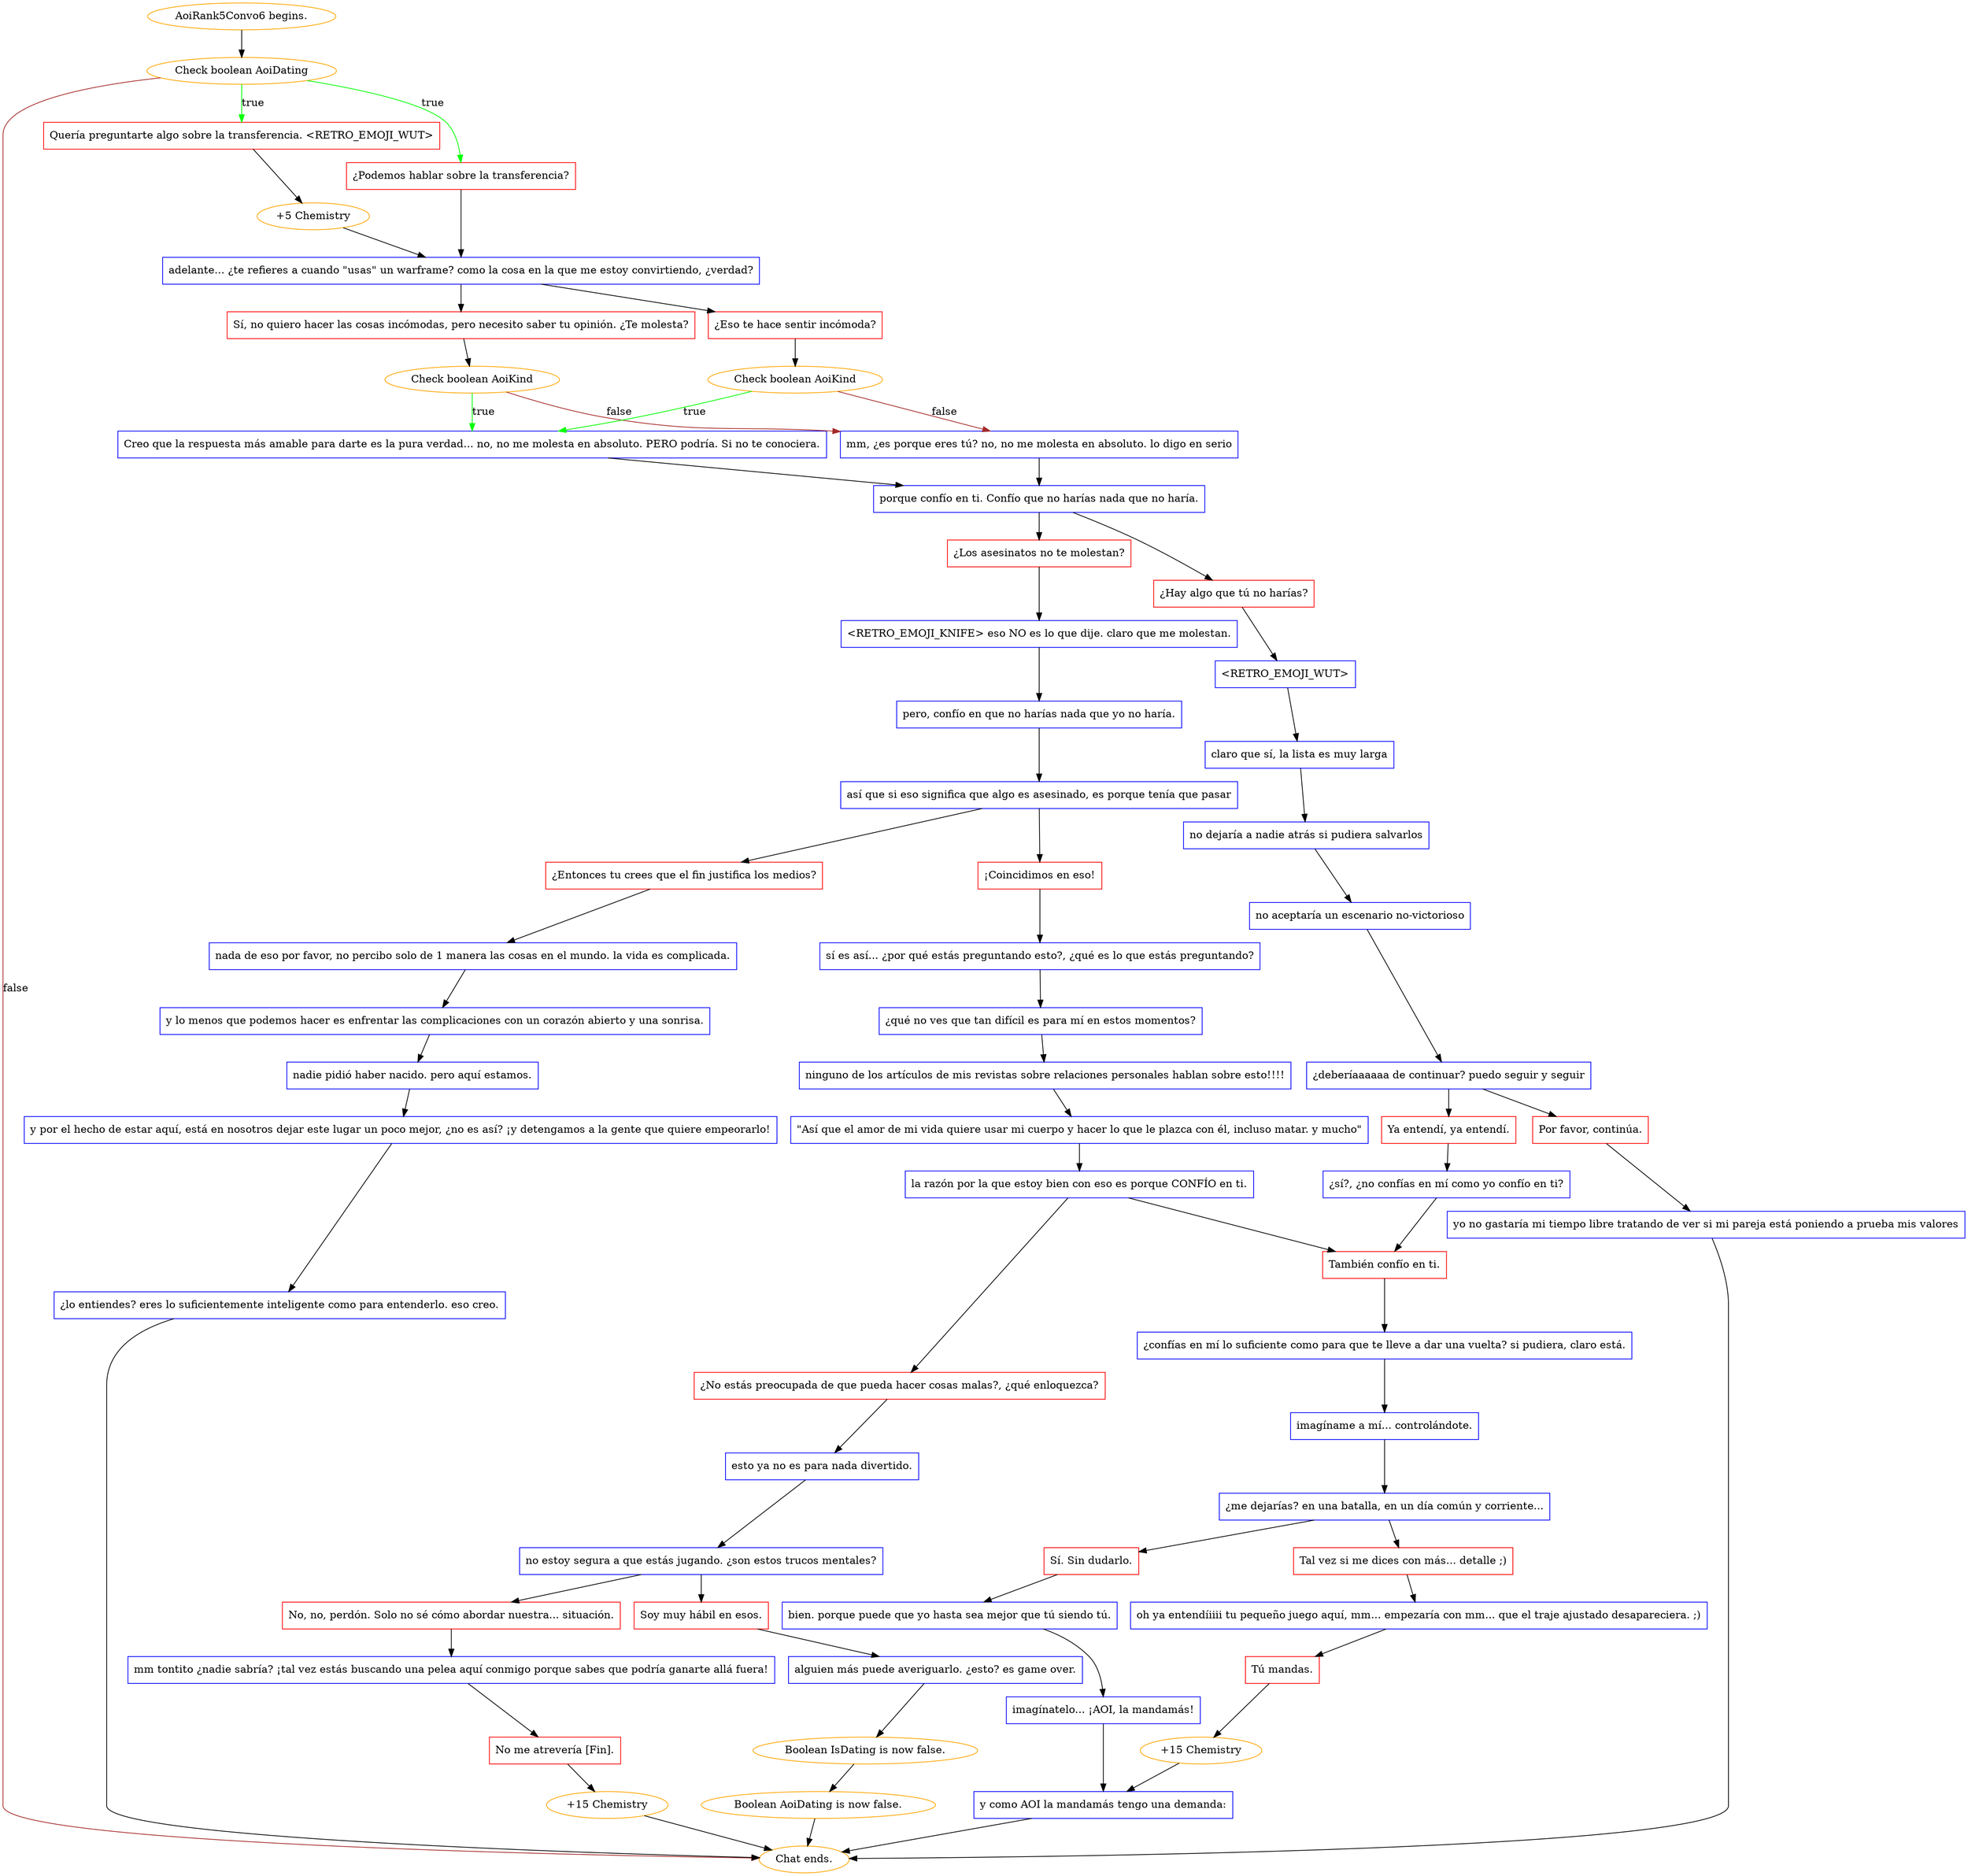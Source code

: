 digraph {
	"AoiRank5Convo6 begins." [color=orange];
		"AoiRank5Convo6 begins." -> j1576330456;
	j1576330456 [label="Check boolean AoiDating",color=orange];
		j1576330456 -> j2114652423 [label=true,color=green];
		j1576330456 -> j2816702313 [label=true,color=green];
		j1576330456 -> "Chat ends." [label=false,color=brown];
	j2114652423 [label="Quería preguntarte algo sobre la transferencia. <RETRO_EMOJI_WUT>",shape=box,color=red];
		j2114652423 -> j2228730687;
	j2816702313 [label="¿Podemos hablar sobre la transferencia?",shape=box,color=red];
		j2816702313 -> j2251560490;
	"Chat ends." [color=orange];
	j2228730687 [label="+5 Chemistry",color=orange];
		j2228730687 -> j2251560490;
	j2251560490 [label="adelante... ¿te refieres a cuando \"usas\" un warframe? como la cosa en la que me estoy convirtiendo, ¿verdad?",shape=box,color=blue];
		j2251560490 -> j1029446390;
		j2251560490 -> j405117309;
	j1029446390 [label="Sí, no quiero hacer las cosas incómodas, pero necesito saber tu opinión. ¿Te molesta?",shape=box,color=red];
		j1029446390 -> j171151490;
	j405117309 [label="¿Eso te hace sentir incómoda?",shape=box,color=red];
		j405117309 -> j876495451;
	j171151490 [label="Check boolean AoiKind",color=orange];
		j171151490 -> j2035338855 [label=true,color=green];
		j171151490 -> j2173540839 [label=false,color=brown];
	j876495451 [label="Check boolean AoiKind",color=orange];
		j876495451 -> j2035338855 [label=true,color=green];
		j876495451 -> j2173540839 [label=false,color=brown];
	j2035338855 [label="Creo que la respuesta más amable para darte es la pura verdad... no, no me molesta en absoluto. PERO podría. Si no te conociera.",shape=box,color=blue];
		j2035338855 -> j922259480;
	j2173540839 [label="mm, ¿es porque eres tú? no, no me molesta en absoluto. lo digo en serio",shape=box,color=blue];
		j2173540839 -> j922259480;
	j922259480 [label="porque confío en ti. Confío que no harías nada que no haría.",shape=box,color=blue];
		j922259480 -> j4152422464;
		j922259480 -> j2960850035;
	j4152422464 [label="¿Hay algo que tú no harías?",shape=box,color=red];
		j4152422464 -> j1397761690;
	j2960850035 [label="¿Los asesinatos no te molestan?",shape=box,color=red];
		j2960850035 -> j3550206610;
	j1397761690 [label="<RETRO_EMOJI_WUT>",shape=box,color=blue];
		j1397761690 -> j4039857043;
	j3550206610 [label="<RETRO_EMOJI_KNIFE> eso NO es lo que dije. claro que me molestan.",shape=box,color=blue];
		j3550206610 -> j2372012941;
	j4039857043 [label="claro que sí, la lista es muy larga",shape=box,color=blue];
		j4039857043 -> j632985889;
	j2372012941 [label="pero, confío en que no harías nada que yo no haría.",shape=box,color=blue];
		j2372012941 -> j3190290147;
	j632985889 [label="no dejaría a nadie atrás si pudiera salvarlos",shape=box,color=blue];
		j632985889 -> j1678763328;
	j3190290147 [label="así que si eso significa que algo es asesinado, es porque tenía que pasar",shape=box,color=blue];
		j3190290147 -> j955148860;
		j3190290147 -> j3222131014;
	j1678763328 [label="no aceptaría un escenario no-victorioso",shape=box,color=blue];
		j1678763328 -> j3590208192;
	j955148860 [label="¿Entonces tu crees que el fin justifica los medios?",shape=box,color=red];
		j955148860 -> j1857200124;
	j3222131014 [label="¡Coincidimos en eso!",shape=box,color=red];
		j3222131014 -> j1040610034;
	j3590208192 [label="¿deberíaaaaaa de continuar? puedo seguir y seguir",shape=box,color=blue];
		j3590208192 -> j2771730511;
		j3590208192 -> j2018155975;
	j1857200124 [label="nada de eso por favor, no percibo solo de 1 manera las cosas en el mundo. la vida es complicada.",shape=box,color=blue];
		j1857200124 -> j2045975271;
	j1040610034 [label="sí es así... ¿por qué estás preguntando esto?, ¿qué es lo que estás preguntando?",shape=box,color=blue];
		j1040610034 -> j4178939469;
	j2771730511 [label="Por favor, continúa.",shape=box,color=red];
		j2771730511 -> j3381713884;
	j2018155975 [label="Ya entendí, ya entendí.",shape=box,color=red];
		j2018155975 -> j1260224039;
	j2045975271 [label="y lo menos que podemos hacer es enfrentar las complicaciones con un corazón abierto y una sonrisa.",shape=box,color=blue];
		j2045975271 -> j136149212;
	j4178939469 [label="¿qué no ves que tan difícil es para mí en estos momentos?",shape=box,color=blue];
		j4178939469 -> j1115029844;
	j3381713884 [label="yo no gastaría mi tiempo libre tratando de ver si mi pareja está poniendo a prueba mis valores",shape=box,color=blue];
		j3381713884 -> "Chat ends.";
	j1260224039 [label="¿sí?, ¿no confías en mí como yo confío en ti?",shape=box,color=blue];
		j1260224039 -> j2205034443;
	j136149212 [label="nadie pidió haber nacido. pero aquí estamos.",shape=box,color=blue];
		j136149212 -> j3573706185;
	j1115029844 [label="ninguno de los artículos de mis revistas sobre relaciones personales hablan sobre esto!!!!",shape=box,color=blue];
		j1115029844 -> j2721634568;
	j2205034443 [label="También confío en ti.",shape=box,color=red];
		j2205034443 -> j1709085549;
	j3573706185 [label="y por el hecho de estar aquí, está en nosotros dejar este lugar un poco mejor, ¿no es así? ¡y detengamos a la gente que quiere empeorarlo!",shape=box,color=blue];
		j3573706185 -> j1690458037;
	j2721634568 [label="\"Así que el amor de mi vida quiere usar mi cuerpo y hacer lo que le plazca con él, incluso matar. y mucho\"",shape=box,color=blue];
		j2721634568 -> j459525929;
	j1709085549 [label="¿confías en mí lo suficiente como para que te lleve a dar una vuelta? si pudiera, claro está.",shape=box,color=blue];
		j1709085549 -> j2510575221;
	j1690458037 [label="¿lo entiendes? eres lo suficientemente inteligente como para entenderlo. eso creo.",shape=box,color=blue];
		j1690458037 -> "Chat ends.";
	j459525929 [label="la razón por la que estoy bien con eso es porque CONFÍO en ti.",shape=box,color=blue];
		j459525929 -> j2205034443;
		j459525929 -> j502162112;
	j2510575221 [label="imagíname a mí... controlándote.",shape=box,color=blue];
		j2510575221 -> j1825374764;
	j502162112 [label="¿No estás preocupada de que pueda hacer cosas malas?, ¿qué enloquezca?",shape=box,color=red];
		j502162112 -> j1699230809;
	j1825374764 [label="¿me dejarías? en una batalla, en un día común y corriente...",shape=box,color=blue];
		j1825374764 -> j1492991371;
		j1825374764 -> j3782576959;
	j1699230809 [label="esto ya no es para nada divertido.",shape=box,color=blue];
		j1699230809 -> j3793908301;
	j1492991371 [label="Tal vez si me dices con más... detalle ;)",shape=box,color=red];
		j1492991371 -> j3093019240;
	j3782576959 [label="Sí. Sin dudarlo.",shape=box,color=red];
		j3782576959 -> j1536750003;
	j3793908301 [label="no estoy segura a que estás jugando. ¿son estos trucos mentales?",shape=box,color=blue];
		j3793908301 -> j2163529763;
		j3793908301 -> j11015729;
	j3093019240 [label="oh ya entendíiiii tu pequeño juego aquí, mm... empezaría con mm... que el traje ajustado desapareciera. ;)",shape=box,color=blue];
		j3093019240 -> j3958787136;
	j1536750003 [label="bien. porque puede que yo hasta sea mejor que tú siendo tú.",shape=box,color=blue];
		j1536750003 -> j920454010;
	j2163529763 [label="Soy muy hábil en esos.",shape=box,color=red];
		j2163529763 -> j3320143478;
	j11015729 [label="No, no, perdón. Solo no sé cómo abordar nuestra... situación.",shape=box,color=red];
		j11015729 -> j738998947;
	j3958787136 [label="Tú mandas.",shape=box,color=red];
		j3958787136 -> j2415416995;
	j920454010 [label="imagínatelo... ¡AOI, la mandamás!",shape=box,color=blue];
		j920454010 -> j1931090979;
	j3320143478 [label="alguien más puede averiguarlo. ¿esto? es game over.",shape=box,color=blue];
		j3320143478 -> j2209722290;
	j738998947 [label="mm tontito ¿nadie sabría? ¡tal vez estás buscando una pelea aquí conmigo porque sabes que podría ganarte allá fuera!",shape=box,color=blue];
		j738998947 -> j524930035;
	j2415416995 [label="+15 Chemistry",color=orange];
		j2415416995 -> j1931090979;
	j1931090979 [label="y como AOI la mandamás tengo una demanda:",shape=box,color=blue];
		j1931090979 -> "Chat ends.";
	j2209722290 [label="Boolean IsDating is now false.",color=orange];
		j2209722290 -> j1296492913;
	j524930035 [label="No me atrevería [Fin].",shape=box,color=red];
		j524930035 -> j374273682;
	j1296492913 [label="Boolean AoiDating is now false.",color=orange];
		j1296492913 -> "Chat ends.";
	j374273682 [label="+15 Chemistry",color=orange];
		j374273682 -> "Chat ends.";
}